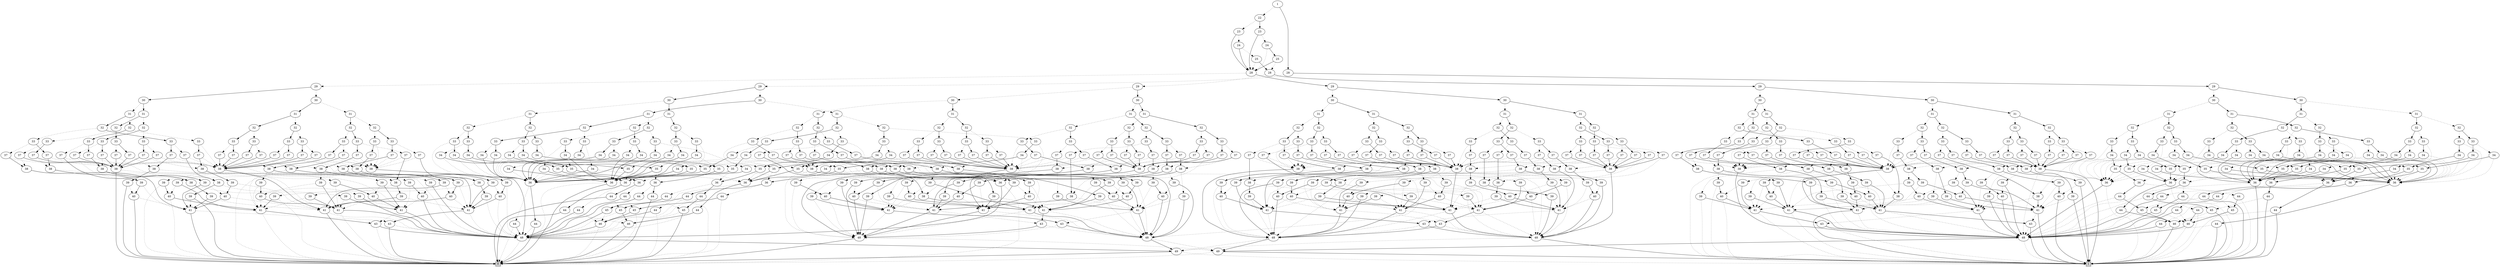 digraph G {
0 [shape=box, label="0", style=filled, shape=box, height=0.3, width=0.3];
1 [shape=box, label="1", style=filled, shape=box, height=0.3, width=0.3];
168090 [label="1"];
168090 -> 168088 [style=dotted];
168090 -> 168089 [style=filled];
168088 [label="22"];
168088 -> 168084 [style=dotted];
168088 -> 168087 [style=filled];
168084 [label="23"];
168084 -> 168083 [style=dotted];
168084 -> 168080 [style=filled];
168083 [label="24"];
168083 -> 168082 [style=dotted];
168083 -> 168080 [style=filled];
168082 [label="25"];
168082 -> 168080 [style=dotted];
168082 -> 168081 [style=filled];
168080 [label="28"];
168080 -> 167330 [style=dotted];
168080 -> 168069 [style=filled];
167330 [label="29"];
167330 -> 167292 [style=dotted];
167330 -> 167329 [style=filled];
167292 [label="30"];
167292 -> 167275 [style=dotted];
167292 -> 167291 [style=filled];
167275 [label="31"];
167275 -> 167263 [style=dotted];
167275 -> 167274 [style=filled];
167263 [label="32"];
167263 -> 167257 [style=dotted];
167263 -> 167262 [style=filled];
167257 [label="33"];
167257 -> 167254 [style=dotted];
167257 -> 167256 [style=filled];
167254 [label="38"];
167254 -> 0 [style=dotted];
167254 -> 42455 [style=filled];
42455 [label="48"];
42455 -> 0 [style=dotted];
42455 -> 101 [style=filled];
101 [label="49"];
101 -> 1 [style=dotted];
101 -> 0 [style=filled];
167256 [label="37"];
167256 -> 167254 [style=dotted];
167256 -> 167255 [style=filled];
167255 [label="38"];
167255 -> 137214 [style=dotted];
167255 -> 50428 [style=filled];
137214 [label="39"];
137214 -> 0 [style=dotted];
137214 -> 137213 [style=filled];
137213 [label="40"];
137213 -> 0 [style=dotted];
137213 -> 137212 [style=filled];
137212 [label="41"];
137212 -> 0 [style=dotted];
137212 -> 109558 [style=filled];
109558 [label="43"];
109558 -> 0 [style=dotted];
109558 -> 42455 [style=filled];
50428 [label="39"];
50428 -> 42455 [style=dotted];
50428 -> 50427 [style=filled];
50427 [label="40"];
50427 -> 42455 [style=dotted];
50427 -> 50378 [style=filled];
50378 [label="41"];
50378 -> 42455 [style=dotted];
50378 -> 43137 [style=filled];
43137 [label="43"];
43137 -> 42455 [style=dotted];
43137 -> 0 [style=filled];
167262 [label="33"];
167262 -> 167259 [style=dotted];
167262 -> 167261 [style=filled];
167259 [label="37"];
167259 -> 167254 [style=dotted];
167259 -> 167258 [style=filled];
167258 [label="38"];
167258 -> 137218 [style=dotted];
167258 -> 50454 [style=filled];
137218 [label="39"];
137218 -> 0 [style=dotted];
137218 -> 137212 [style=filled];
50454 [label="39"];
50454 -> 42455 [style=dotted];
50454 -> 50378 [style=filled];
167261 [label="37"];
167261 -> 167254 [style=dotted];
167261 -> 167260 [style=filled];
167260 [label="38"];
167260 -> 137221 [style=dotted];
167260 -> 50432 [style=filled];
137221 [label="39"];
137221 -> 137213 [style=dotted];
137221 -> 137212 [style=filled];
50432 [label="39"];
50432 -> 50427 [style=dotted];
50432 -> 50378 [style=filled];
167274 [label="32"];
167274 -> 167268 [style=dotted];
167274 -> 167273 [style=filled];
167268 [label="33"];
167268 -> 167265 [style=dotted];
167268 -> 167267 [style=filled];
167265 [label="37"];
167265 -> 167254 [style=dotted];
167265 -> 167264 [style=filled];
167264 [label="38"];
167264 -> 137212 [style=dotted];
167264 -> 50378 [style=filled];
167267 [label="37"];
167267 -> 167254 [style=dotted];
167267 -> 167266 [style=filled];
167266 [label="38"];
167266 -> 137230 [style=dotted];
167266 -> 50380 [style=filled];
137230 [label="39"];
137230 -> 137212 [style=dotted];
137230 -> 137229 [style=filled];
137229 [label="40"];
137229 -> 137212 [style=dotted];
137229 -> 137228 [style=filled];
137228 [label="41"];
137228 -> 0 [style=dotted];
137228 -> 42455 [style=filled];
50380 [label="39"];
50380 -> 50378 [style=dotted];
50380 -> 50379 [style=filled];
50379 [label="40"];
50379 -> 50378 [style=dotted];
50379 -> 45569 [style=filled];
45569 [label="41"];
45569 -> 42455 [style=dotted];
45569 -> 0 [style=filled];
167273 [label="33"];
167273 -> 167270 [style=dotted];
167273 -> 167272 [style=filled];
167270 [label="37"];
167270 -> 167254 [style=dotted];
167270 -> 167269 [style=filled];
167269 [label="38"];
167269 -> 137234 [style=dotted];
167269 -> 50406 [style=filled];
137234 [label="39"];
137234 -> 137212 [style=dotted];
137234 -> 137228 [style=filled];
50406 [label="39"];
50406 -> 50378 [style=dotted];
50406 -> 45569 [style=filled];
167272 [label="37"];
167272 -> 167254 [style=dotted];
167272 -> 167271 [style=filled];
167271 [label="38"];
167271 -> 137237 [style=dotted];
167271 -> 50384 [style=filled];
137237 [label="39"];
137237 -> 137229 [style=dotted];
137237 -> 137228 [style=filled];
50384 [label="39"];
50384 -> 50379 [style=dotted];
50384 -> 45569 [style=filled];
167291 [label="31"];
167291 -> 167283 [style=dotted];
167291 -> 167290 [style=filled];
167283 [label="32"];
167283 -> 167279 [style=dotted];
167283 -> 167282 [style=filled];
167279 [label="33"];
167279 -> 167277 [style=dotted];
167279 -> 167278 [style=filled];
167277 [label="37"];
167277 -> 167254 [style=dotted];
167277 -> 167276 [style=filled];
167276 [label="38"];
167276 -> 137228 [style=dotted];
167276 -> 45569 [style=filled];
167278 [label="37"];
167278 -> 167255 [style=dotted];
167278 -> 167276 [style=filled];
167282 [label="33"];
167282 -> 167280 [style=dotted];
167282 -> 167281 [style=filled];
167280 [label="37"];
167280 -> 167258 [style=dotted];
167280 -> 167276 [style=filled];
167281 [label="37"];
167281 -> 167260 [style=dotted];
167281 -> 167276 [style=filled];
167290 [label="32"];
167290 -> 167286 [style=dotted];
167290 -> 167289 [style=filled];
167286 [label="33"];
167286 -> 167284 [style=dotted];
167286 -> 167285 [style=filled];
167284 [label="37"];
167284 -> 167264 [style=dotted];
167284 -> 167276 [style=filled];
167285 [label="37"];
167285 -> 167266 [style=dotted];
167285 -> 167276 [style=filled];
167289 [label="33"];
167289 -> 167287 [style=dotted];
167289 -> 167288 [style=filled];
167287 [label="37"];
167287 -> 167269 [style=dotted];
167287 -> 167276 [style=filled];
167288 [label="37"];
167288 -> 167271 [style=dotted];
167288 -> 167276 [style=filled];
167329 [label="30"];
167329 -> 167313 [style=dotted];
167329 -> 167328 [style=filled];
167313 [label="31"];
167313 -> 167301 [style=dotted];
167313 -> 167312 [style=filled];
167301 [label="32"];
167301 -> 167295 [style=dotted];
167301 -> 167300 [style=filled];
167295 [label="33"];
167295 -> 167276 [style=dotted];
167295 -> 167294 [style=filled];
167294 [label="37"];
167294 -> 167276 [style=dotted];
167294 -> 167293 [style=filled];
167293 [label="38"];
167293 -> 137262 [style=dotted];
167293 -> 45571 [style=filled];
137262 [label="39"];
137262 -> 137228 [style=dotted];
137262 -> 137261 [style=filled];
137261 [label="40"];
137261 -> 137228 [style=dotted];
137261 -> 137260 [style=filled];
137260 [label="41"];
137260 -> 109558 [style=dotted];
137260 -> 42455 [style=filled];
45571 [label="39"];
45571 -> 45569 [style=dotted];
45571 -> 45570 [style=filled];
45570 [label="40"];
45570 -> 45569 [style=dotted];
45570 -> 45544 [style=filled];
45544 [label="41"];
45544 -> 43137 [style=dotted];
45544 -> 0 [style=filled];
167300 [label="33"];
167300 -> 167297 [style=dotted];
167300 -> 167299 [style=filled];
167297 [label="37"];
167297 -> 167276 [style=dotted];
167297 -> 167296 [style=filled];
167296 [label="38"];
167296 -> 137266 [style=dotted];
167296 -> 45584 [style=filled];
137266 [label="39"];
137266 -> 137228 [style=dotted];
137266 -> 137260 [style=filled];
45584 [label="39"];
45584 -> 45569 [style=dotted];
45584 -> 45544 [style=filled];
167299 [label="37"];
167299 -> 167276 [style=dotted];
167299 -> 167298 [style=filled];
167298 [label="38"];
167298 -> 137269 [style=dotted];
167298 -> 45574 [style=filled];
137269 [label="39"];
137269 -> 137261 [style=dotted];
137269 -> 137260 [style=filled];
45574 [label="39"];
45574 -> 45570 [style=dotted];
45574 -> 45544 [style=filled];
167312 [label="32"];
167312 -> 167306 [style=dotted];
167312 -> 167311 [style=filled];
167306 [label="33"];
167306 -> 167303 [style=dotted];
167306 -> 167305 [style=filled];
167303 [label="37"];
167303 -> 167276 [style=dotted];
167303 -> 167302 [style=filled];
167302 [label="38"];
167302 -> 137260 [style=dotted];
167302 -> 45544 [style=filled];
167305 [label="37"];
167305 -> 167276 [style=dotted];
167305 -> 167304 [style=filled];
167304 [label="38"];
167304 -> 137277 [style=dotted];
167304 -> 45546 [style=filled];
137277 [label="39"];
137277 -> 137260 [style=dotted];
137277 -> 137276 [style=filled];
137276 [label="40"];
137276 -> 137260 [style=dotted];
137276 -> 42455 [style=filled];
45546 [label="39"];
45546 -> 45544 [style=dotted];
45546 -> 45545 [style=filled];
45545 [label="40"];
45545 -> 45544 [style=dotted];
45545 -> 0 [style=filled];
167311 [label="33"];
167311 -> 167308 [style=dotted];
167311 -> 167310 [style=filled];
167308 [label="37"];
167308 -> 167276 [style=dotted];
167308 -> 167307 [style=filled];
167307 [label="38"];
167307 -> 137281 [style=dotted];
167307 -> 45559 [style=filled];
137281 [label="39"];
137281 -> 137260 [style=dotted];
137281 -> 42455 [style=filled];
45559 [label="39"];
45559 -> 45544 [style=dotted];
45559 -> 0 [style=filled];
167310 [label="37"];
167310 -> 167276 [style=dotted];
167310 -> 167309 [style=filled];
167309 [label="38"];
167309 -> 137284 [style=dotted];
167309 -> 45549 [style=filled];
137284 [label="39"];
137284 -> 137276 [style=dotted];
137284 -> 42455 [style=filled];
45549 [label="39"];
45549 -> 45545 [style=dotted];
45549 -> 0 [style=filled];
167328 [label="31"];
167328 -> 167320 [style=dotted];
167328 -> 167327 [style=filled];
167320 [label="32"];
167320 -> 167316 [style=dotted];
167320 -> 167319 [style=filled];
167316 [label="33"];
167316 -> 167314 [style=dotted];
167316 -> 167315 [style=filled];
167314 [label="37"];
167314 -> 167276 [style=dotted];
167314 -> 50451 [style=filled];
50451 [label="38"];
50451 -> 42455 [style=dotted];
50451 -> 0 [style=filled];
167315 [label="37"];
167315 -> 167293 [style=dotted];
167315 -> 50451 [style=filled];
167319 [label="33"];
167319 -> 167317 [style=dotted];
167319 -> 167318 [style=filled];
167317 [label="37"];
167317 -> 167296 [style=dotted];
167317 -> 50451 [style=filled];
167318 [label="37"];
167318 -> 167298 [style=dotted];
167318 -> 50451 [style=filled];
167327 [label="32"];
167327 -> 167323 [style=dotted];
167327 -> 167326 [style=filled];
167323 [label="33"];
167323 -> 167321 [style=dotted];
167323 -> 167322 [style=filled];
167321 [label="37"];
167321 -> 167302 [style=dotted];
167321 -> 50451 [style=filled];
167322 [label="37"];
167322 -> 167304 [style=dotted];
167322 -> 50451 [style=filled];
167326 [label="33"];
167326 -> 167324 [style=dotted];
167326 -> 167325 [style=filled];
167324 [label="37"];
167324 -> 167307 [style=dotted];
167324 -> 50451 [style=filled];
167325 [label="37"];
167325 -> 167309 [style=dotted];
167325 -> 50451 [style=filled];
168069 [label="29"];
168069 -> 168021 [style=dotted];
168069 -> 168068 [style=filled];
168021 [label="30"];
168021 -> 168004 [style=dotted];
168021 -> 168020 [style=filled];
168004 [label="31"];
168004 -> 167983 [style=dotted];
168004 -> 168003 [style=filled];
167983 [label="32"];
167983 -> 167973 [style=dotted];
167983 -> 167982 [style=filled];
167973 [label="33"];
167973 -> 167964 [style=dotted];
167973 -> 167972 [style=filled];
167964 [label="38"];
167964 -> 4612 [style=dotted];
167964 -> 42626 [style=filled];
4612 [label="48"];
4612 -> 101 [style=dotted];
4612 -> 1 [style=filled];
42626 [label="48"];
42626 -> 101 [style=dotted];
42626 -> 100 [style=filled];
100 [label="49"];
100 -> 0 [style=dotted];
100 -> 1 [style=filled];
167972 [label="37"];
167972 -> 167964 [style=dotted];
167972 -> 167971 [style=filled];
167971 [label="38"];
167971 -> 167967 [style=dotted];
167971 -> 167970 [style=filled];
167967 [label="39"];
167967 -> 4612 [style=dotted];
167967 -> 167966 [style=filled];
167966 [label="40"];
167966 -> 4612 [style=dotted];
167966 -> 167965 [style=filled];
167965 [label="41"];
167965 -> 4612 [style=dotted];
167965 -> 120092 [style=filled];
120092 [label="43"];
120092 -> 4612 [style=dotted];
120092 -> 42626 [style=filled];
167970 [label="39"];
167970 -> 42626 [style=dotted];
167970 -> 167969 [style=filled];
167969 [label="40"];
167969 -> 42626 [style=dotted];
167969 -> 167968 [style=filled];
167968 [label="41"];
167968 -> 42626 [style=dotted];
167968 -> 43207 [style=filled];
43207 [label="43"];
43207 -> 42626 [style=dotted];
43207 -> 4612 [style=filled];
167982 [label="33"];
167982 -> 167977 [style=dotted];
167982 -> 167981 [style=filled];
167977 [label="37"];
167977 -> 167964 [style=dotted];
167977 -> 167976 [style=filled];
167976 [label="38"];
167976 -> 167974 [style=dotted];
167976 -> 167975 [style=filled];
167974 [label="39"];
167974 -> 4612 [style=dotted];
167974 -> 167965 [style=filled];
167975 [label="39"];
167975 -> 42626 [style=dotted];
167975 -> 167968 [style=filled];
167981 [label="37"];
167981 -> 167964 [style=dotted];
167981 -> 167980 [style=filled];
167980 [label="38"];
167980 -> 167978 [style=dotted];
167980 -> 167979 [style=filled];
167978 [label="39"];
167978 -> 167966 [style=dotted];
167978 -> 167965 [style=filled];
167979 [label="39"];
167979 -> 167969 [style=dotted];
167979 -> 167968 [style=filled];
168003 [label="32"];
168003 -> 167993 [style=dotted];
168003 -> 168002 [style=filled];
167993 [label="33"];
167993 -> 167985 [style=dotted];
167993 -> 167992 [style=filled];
167985 [label="37"];
167985 -> 167964 [style=dotted];
167985 -> 167984 [style=filled];
167984 [label="38"];
167984 -> 167965 [style=dotted];
167984 -> 167968 [style=filled];
167992 [label="37"];
167992 -> 167964 [style=dotted];
167992 -> 167991 [style=filled];
167991 [label="38"];
167991 -> 167988 [style=dotted];
167991 -> 167990 [style=filled];
167988 [label="39"];
167988 -> 167965 [style=dotted];
167988 -> 167987 [style=filled];
167987 [label="40"];
167987 -> 167965 [style=dotted];
167987 -> 167986 [style=filled];
167986 [label="41"];
167986 -> 4612 [style=dotted];
167986 -> 42626 [style=filled];
167990 [label="39"];
167990 -> 167968 [style=dotted];
167990 -> 167989 [style=filled];
167989 [label="40"];
167989 -> 167968 [style=dotted];
167989 -> 55156 [style=filled];
55156 [label="41"];
55156 -> 42626 [style=dotted];
55156 -> 4612 [style=filled];
168002 [label="33"];
168002 -> 167997 [style=dotted];
168002 -> 168001 [style=filled];
167997 [label="37"];
167997 -> 167964 [style=dotted];
167997 -> 167996 [style=filled];
167996 [label="38"];
167996 -> 167994 [style=dotted];
167996 -> 167995 [style=filled];
167994 [label="39"];
167994 -> 167965 [style=dotted];
167994 -> 167986 [style=filled];
167995 [label="39"];
167995 -> 167968 [style=dotted];
167995 -> 55156 [style=filled];
168001 [label="37"];
168001 -> 167964 [style=dotted];
168001 -> 168000 [style=filled];
168000 [label="38"];
168000 -> 167998 [style=dotted];
168000 -> 167999 [style=filled];
167998 [label="39"];
167998 -> 167987 [style=dotted];
167998 -> 167986 [style=filled];
167999 [label="39"];
167999 -> 167989 [style=dotted];
167999 -> 55156 [style=filled];
168020 [label="31"];
168020 -> 168012 [style=dotted];
168020 -> 168019 [style=filled];
168012 [label="32"];
168012 -> 168008 [style=dotted];
168012 -> 168011 [style=filled];
168008 [label="33"];
168008 -> 168006 [style=dotted];
168008 -> 168007 [style=filled];
168006 [label="37"];
168006 -> 167964 [style=dotted];
168006 -> 168005 [style=filled];
168005 [label="38"];
168005 -> 167986 [style=dotted];
168005 -> 55156 [style=filled];
168007 [label="37"];
168007 -> 167971 [style=dotted];
168007 -> 168005 [style=filled];
168011 [label="33"];
168011 -> 168009 [style=dotted];
168011 -> 168010 [style=filled];
168009 [label="37"];
168009 -> 167976 [style=dotted];
168009 -> 168005 [style=filled];
168010 [label="37"];
168010 -> 167980 [style=dotted];
168010 -> 168005 [style=filled];
168019 [label="32"];
168019 -> 168015 [style=dotted];
168019 -> 168018 [style=filled];
168015 [label="33"];
168015 -> 168013 [style=dotted];
168015 -> 168014 [style=filled];
168013 [label="37"];
168013 -> 167984 [style=dotted];
168013 -> 168005 [style=filled];
168014 [label="37"];
168014 -> 167991 [style=dotted];
168014 -> 168005 [style=filled];
168018 [label="33"];
168018 -> 168016 [style=dotted];
168018 -> 168017 [style=filled];
168016 [label="37"];
168016 -> 167996 [style=dotted];
168016 -> 168005 [style=filled];
168017 [label="37"];
168017 -> 168000 [style=dotted];
168017 -> 168005 [style=filled];
168068 [label="30"];
168068 -> 168051 [style=dotted];
168068 -> 168067 [style=filled];
168051 [label="31"];
168051 -> 168035 [style=dotted];
168051 -> 168050 [style=filled];
168035 [label="32"];
168035 -> 168027 [style=dotted];
168035 -> 168034 [style=filled];
168027 [label="33"];
168027 -> 168005 [style=dotted];
168027 -> 168026 [style=filled];
168026 [label="37"];
168026 -> 168005 [style=dotted];
168026 -> 168025 [style=filled];
168025 [label="38"];
168025 -> 168024 [style=dotted];
168025 -> 55158 [style=filled];
168024 [label="39"];
168024 -> 167986 [style=dotted];
168024 -> 168023 [style=filled];
168023 [label="40"];
168023 -> 167986 [style=dotted];
168023 -> 168022 [style=filled];
168022 [label="41"];
168022 -> 120092 [style=dotted];
168022 -> 42626 [style=filled];
55158 [label="39"];
55158 -> 55156 [style=dotted];
55158 -> 55157 [style=filled];
55157 [label="40"];
55157 -> 55156 [style=dotted];
55157 -> 46202 [style=filled];
46202 [label="41"];
46202 -> 43207 [style=dotted];
46202 -> 4612 [style=filled];
168034 [label="33"];
168034 -> 168030 [style=dotted];
168034 -> 168033 [style=filled];
168030 [label="37"];
168030 -> 168005 [style=dotted];
168030 -> 168029 [style=filled];
168029 [label="38"];
168029 -> 168028 [style=dotted];
168029 -> 55174 [style=filled];
168028 [label="39"];
168028 -> 167986 [style=dotted];
168028 -> 168022 [style=filled];
55174 [label="39"];
55174 -> 55156 [style=dotted];
55174 -> 46202 [style=filled];
168033 [label="37"];
168033 -> 168005 [style=dotted];
168033 -> 168032 [style=filled];
168032 [label="38"];
168032 -> 168031 [style=dotted];
168032 -> 55162 [style=filled];
168031 [label="39"];
168031 -> 168023 [style=dotted];
168031 -> 168022 [style=filled];
55162 [label="39"];
55162 -> 55157 [style=dotted];
55162 -> 46202 [style=filled];
168050 [label="32"];
168050 -> 168042 [style=dotted];
168050 -> 168049 [style=filled];
168042 [label="33"];
168042 -> 168037 [style=dotted];
168042 -> 168041 [style=filled];
168037 [label="37"];
168037 -> 168005 [style=dotted];
168037 -> 168036 [style=filled];
168036 [label="38"];
168036 -> 168022 [style=dotted];
168036 -> 46202 [style=filled];
168041 [label="37"];
168041 -> 168005 [style=dotted];
168041 -> 168040 [style=filled];
168040 [label="38"];
168040 -> 168039 [style=dotted];
168040 -> 46204 [style=filled];
168039 [label="39"];
168039 -> 168022 [style=dotted];
168039 -> 168038 [style=filled];
168038 [label="40"];
168038 -> 168022 [style=dotted];
168038 -> 42626 [style=filled];
46204 [label="39"];
46204 -> 46202 [style=dotted];
46204 -> 46203 [style=filled];
46203 [label="40"];
46203 -> 46202 [style=dotted];
46203 -> 4612 [style=filled];
168049 [label="33"];
168049 -> 168045 [style=dotted];
168049 -> 168048 [style=filled];
168045 [label="37"];
168045 -> 168005 [style=dotted];
168045 -> 168044 [style=filled];
168044 [label="38"];
168044 -> 168043 [style=dotted];
168044 -> 46223 [style=filled];
168043 [label="39"];
168043 -> 168022 [style=dotted];
168043 -> 42626 [style=filled];
46223 [label="39"];
46223 -> 46202 [style=dotted];
46223 -> 4612 [style=filled];
168048 [label="37"];
168048 -> 168005 [style=dotted];
168048 -> 168047 [style=filled];
168047 [label="38"];
168047 -> 168046 [style=dotted];
168047 -> 46207 [style=filled];
168046 [label="39"];
168046 -> 168038 [style=dotted];
168046 -> 42626 [style=filled];
46207 [label="39"];
46207 -> 46203 [style=dotted];
46207 -> 4612 [style=filled];
168067 [label="31"];
168067 -> 168059 [style=dotted];
168067 -> 168066 [style=filled];
168059 [label="32"];
168059 -> 168055 [style=dotted];
168059 -> 168058 [style=filled];
168055 [label="33"];
168055 -> 168053 [style=dotted];
168055 -> 168054 [style=filled];
168053 [label="37"];
168053 -> 168005 [style=dotted];
168053 -> 168052 [style=filled];
168052 [label="38"];
168052 -> 42626 [style=dotted];
168052 -> 4612 [style=filled];
168054 [label="37"];
168054 -> 168025 [style=dotted];
168054 -> 168052 [style=filled];
168058 [label="33"];
168058 -> 168056 [style=dotted];
168058 -> 168057 [style=filled];
168056 [label="37"];
168056 -> 168029 [style=dotted];
168056 -> 168052 [style=filled];
168057 [label="37"];
168057 -> 168032 [style=dotted];
168057 -> 168052 [style=filled];
168066 [label="32"];
168066 -> 168062 [style=dotted];
168066 -> 168065 [style=filled];
168062 [label="33"];
168062 -> 168060 [style=dotted];
168062 -> 168061 [style=filled];
168060 [label="37"];
168060 -> 168036 [style=dotted];
168060 -> 168052 [style=filled];
168061 [label="37"];
168061 -> 168040 [style=dotted];
168061 -> 168052 [style=filled];
168065 [label="33"];
168065 -> 168063 [style=dotted];
168065 -> 168064 [style=filled];
168063 [label="37"];
168063 -> 168044 [style=dotted];
168063 -> 168052 [style=filled];
168064 [label="37"];
168064 -> 168047 [style=dotted];
168064 -> 168052 [style=filled];
168081 [label="28"];
168081 -> 167962 [style=dotted];
168081 -> 167608 [style=filled];
167962 [label="29"];
167962 -> 167914 [style=dotted];
167962 -> 167961 [style=filled];
167914 [label="30"];
167914 -> 167897 [style=dotted];
167914 -> 167913 [style=filled];
167897 [label="31"];
167897 -> 167876 [style=dotted];
167897 -> 167896 [style=filled];
167876 [label="32"];
167876 -> 167866 [style=dotted];
167876 -> 167875 [style=filled];
167866 [label="33"];
167866 -> 167857 [style=dotted];
167866 -> 167865 [style=filled];
167857 [label="38"];
167857 -> 4606 [style=dotted];
167857 -> 42616 [style=filled];
4606 [label="48"];
4606 -> 100 [style=dotted];
4606 -> 0 [style=filled];
42616 [label="48"];
42616 -> 100 [style=dotted];
42616 -> 101 [style=filled];
167865 [label="37"];
167865 -> 167857 [style=dotted];
167865 -> 167864 [style=filled];
167864 [label="38"];
167864 -> 167860 [style=dotted];
167864 -> 167863 [style=filled];
167860 [label="39"];
167860 -> 4606 [style=dotted];
167860 -> 167859 [style=filled];
167859 [label="40"];
167859 -> 4606 [style=dotted];
167859 -> 167858 [style=filled];
167858 [label="41"];
167858 -> 4606 [style=dotted];
167858 -> 153772 [style=filled];
153772 [label="43"];
153772 -> 4606 [style=dotted];
153772 -> 42616 [style=filled];
167863 [label="39"];
167863 -> 42616 [style=dotted];
167863 -> 167862 [style=filled];
167862 [label="40"];
167862 -> 42616 [style=dotted];
167862 -> 167861 [style=filled];
167861 [label="41"];
167861 -> 42616 [style=dotted];
167861 -> 43133 [style=filled];
43133 [label="43"];
43133 -> 42616 [style=dotted];
43133 -> 4606 [style=filled];
167875 [label="33"];
167875 -> 167870 [style=dotted];
167875 -> 167874 [style=filled];
167870 [label="37"];
167870 -> 167857 [style=dotted];
167870 -> 167869 [style=filled];
167869 [label="38"];
167869 -> 167867 [style=dotted];
167869 -> 167868 [style=filled];
167867 [label="39"];
167867 -> 4606 [style=dotted];
167867 -> 167858 [style=filled];
167868 [label="39"];
167868 -> 42616 [style=dotted];
167868 -> 167861 [style=filled];
167874 [label="37"];
167874 -> 167857 [style=dotted];
167874 -> 167873 [style=filled];
167873 [label="38"];
167873 -> 167871 [style=dotted];
167873 -> 167872 [style=filled];
167871 [label="39"];
167871 -> 167859 [style=dotted];
167871 -> 167858 [style=filled];
167872 [label="39"];
167872 -> 167862 [style=dotted];
167872 -> 167861 [style=filled];
167896 [label="32"];
167896 -> 167886 [style=dotted];
167896 -> 167895 [style=filled];
167886 [label="33"];
167886 -> 167878 [style=dotted];
167886 -> 167885 [style=filled];
167878 [label="37"];
167878 -> 167857 [style=dotted];
167878 -> 167877 [style=filled];
167877 [label="38"];
167877 -> 167858 [style=dotted];
167877 -> 167861 [style=filled];
167885 [label="37"];
167885 -> 167857 [style=dotted];
167885 -> 167884 [style=filled];
167884 [label="38"];
167884 -> 167881 [style=dotted];
167884 -> 167883 [style=filled];
167881 [label="39"];
167881 -> 167858 [style=dotted];
167881 -> 167880 [style=filled];
167880 [label="40"];
167880 -> 167858 [style=dotted];
167880 -> 167879 [style=filled];
167879 [label="41"];
167879 -> 4606 [style=dotted];
167879 -> 42616 [style=filled];
167883 [label="39"];
167883 -> 167861 [style=dotted];
167883 -> 167882 [style=filled];
167882 [label="40"];
167882 -> 167861 [style=dotted];
167882 -> 54123 [style=filled];
54123 [label="41"];
54123 -> 42616 [style=dotted];
54123 -> 4606 [style=filled];
167895 [label="33"];
167895 -> 167890 [style=dotted];
167895 -> 167894 [style=filled];
167890 [label="37"];
167890 -> 167857 [style=dotted];
167890 -> 167889 [style=filled];
167889 [label="38"];
167889 -> 167887 [style=dotted];
167889 -> 167888 [style=filled];
167887 [label="39"];
167887 -> 167858 [style=dotted];
167887 -> 167879 [style=filled];
167888 [label="39"];
167888 -> 167861 [style=dotted];
167888 -> 54123 [style=filled];
167894 [label="37"];
167894 -> 167857 [style=dotted];
167894 -> 167893 [style=filled];
167893 [label="38"];
167893 -> 167891 [style=dotted];
167893 -> 167892 [style=filled];
167891 [label="39"];
167891 -> 167880 [style=dotted];
167891 -> 167879 [style=filled];
167892 [label="39"];
167892 -> 167882 [style=dotted];
167892 -> 54123 [style=filled];
167913 [label="31"];
167913 -> 167905 [style=dotted];
167913 -> 167912 [style=filled];
167905 [label="32"];
167905 -> 167901 [style=dotted];
167905 -> 167904 [style=filled];
167901 [label="33"];
167901 -> 167899 [style=dotted];
167901 -> 167900 [style=filled];
167899 [label="37"];
167899 -> 167857 [style=dotted];
167899 -> 167898 [style=filled];
167898 [label="38"];
167898 -> 167879 [style=dotted];
167898 -> 54123 [style=filled];
167900 [label="37"];
167900 -> 167864 [style=dotted];
167900 -> 167898 [style=filled];
167904 [label="33"];
167904 -> 167902 [style=dotted];
167904 -> 167903 [style=filled];
167902 [label="37"];
167902 -> 167869 [style=dotted];
167902 -> 167898 [style=filled];
167903 [label="37"];
167903 -> 167873 [style=dotted];
167903 -> 167898 [style=filled];
167912 [label="32"];
167912 -> 167908 [style=dotted];
167912 -> 167911 [style=filled];
167908 [label="33"];
167908 -> 167906 [style=dotted];
167908 -> 167907 [style=filled];
167906 [label="37"];
167906 -> 167877 [style=dotted];
167906 -> 167898 [style=filled];
167907 [label="37"];
167907 -> 167884 [style=dotted];
167907 -> 167898 [style=filled];
167911 [label="33"];
167911 -> 167909 [style=dotted];
167911 -> 167910 [style=filled];
167909 [label="37"];
167909 -> 167889 [style=dotted];
167909 -> 167898 [style=filled];
167910 [label="37"];
167910 -> 167893 [style=dotted];
167910 -> 167898 [style=filled];
167961 [label="30"];
167961 -> 167944 [style=dotted];
167961 -> 167960 [style=filled];
167944 [label="31"];
167944 -> 167928 [style=dotted];
167944 -> 167943 [style=filled];
167928 [label="32"];
167928 -> 167920 [style=dotted];
167928 -> 167927 [style=filled];
167920 [label="33"];
167920 -> 167898 [style=dotted];
167920 -> 167919 [style=filled];
167919 [label="37"];
167919 -> 167898 [style=dotted];
167919 -> 167918 [style=filled];
167918 [label="38"];
167918 -> 167917 [style=dotted];
167918 -> 54125 [style=filled];
167917 [label="39"];
167917 -> 167879 [style=dotted];
167917 -> 167916 [style=filled];
167916 [label="40"];
167916 -> 167879 [style=dotted];
167916 -> 167915 [style=filled];
167915 [label="41"];
167915 -> 153772 [style=dotted];
167915 -> 42616 [style=filled];
54125 [label="39"];
54125 -> 54123 [style=dotted];
54125 -> 54124 [style=filled];
54124 [label="40"];
54124 -> 54123 [style=dotted];
54124 -> 45596 [style=filled];
45596 [label="41"];
45596 -> 43133 [style=dotted];
45596 -> 4606 [style=filled];
167927 [label="33"];
167927 -> 167923 [style=dotted];
167927 -> 167926 [style=filled];
167923 [label="37"];
167923 -> 167898 [style=dotted];
167923 -> 167922 [style=filled];
167922 [label="38"];
167922 -> 167921 [style=dotted];
167922 -> 54141 [style=filled];
167921 [label="39"];
167921 -> 167879 [style=dotted];
167921 -> 167915 [style=filled];
54141 [label="39"];
54141 -> 54123 [style=dotted];
54141 -> 45596 [style=filled];
167926 [label="37"];
167926 -> 167898 [style=dotted];
167926 -> 167925 [style=filled];
167925 [label="38"];
167925 -> 167924 [style=dotted];
167925 -> 54129 [style=filled];
167924 [label="39"];
167924 -> 167916 [style=dotted];
167924 -> 167915 [style=filled];
54129 [label="39"];
54129 -> 54124 [style=dotted];
54129 -> 45596 [style=filled];
167943 [label="32"];
167943 -> 167935 [style=dotted];
167943 -> 167942 [style=filled];
167935 [label="33"];
167935 -> 167930 [style=dotted];
167935 -> 167934 [style=filled];
167930 [label="37"];
167930 -> 167898 [style=dotted];
167930 -> 167929 [style=filled];
167929 [label="38"];
167929 -> 167915 [style=dotted];
167929 -> 45596 [style=filled];
167934 [label="37"];
167934 -> 167898 [style=dotted];
167934 -> 167933 [style=filled];
167933 [label="38"];
167933 -> 167932 [style=dotted];
167933 -> 45598 [style=filled];
167932 [label="39"];
167932 -> 167915 [style=dotted];
167932 -> 167931 [style=filled];
167931 [label="40"];
167931 -> 167915 [style=dotted];
167931 -> 42616 [style=filled];
45598 [label="39"];
45598 -> 45596 [style=dotted];
45598 -> 45597 [style=filled];
45597 [label="40"];
45597 -> 45596 [style=dotted];
45597 -> 4606 [style=filled];
167942 [label="33"];
167942 -> 167938 [style=dotted];
167942 -> 167941 [style=filled];
167938 [label="37"];
167938 -> 167898 [style=dotted];
167938 -> 167937 [style=filled];
167937 [label="38"];
167937 -> 167936 [style=dotted];
167937 -> 45617 [style=filled];
167936 [label="39"];
167936 -> 167915 [style=dotted];
167936 -> 42616 [style=filled];
45617 [label="39"];
45617 -> 45596 [style=dotted];
45617 -> 4606 [style=filled];
167941 [label="37"];
167941 -> 167898 [style=dotted];
167941 -> 167940 [style=filled];
167940 [label="38"];
167940 -> 167939 [style=dotted];
167940 -> 45601 [style=filled];
167939 [label="39"];
167939 -> 167931 [style=dotted];
167939 -> 42616 [style=filled];
45601 [label="39"];
45601 -> 45597 [style=dotted];
45601 -> 4606 [style=filled];
167960 [label="31"];
167960 -> 167952 [style=dotted];
167960 -> 167959 [style=filled];
167952 [label="32"];
167952 -> 167948 [style=dotted];
167952 -> 167951 [style=filled];
167948 [label="33"];
167948 -> 167946 [style=dotted];
167948 -> 167947 [style=filled];
167946 [label="37"];
167946 -> 167898 [style=dotted];
167946 -> 167945 [style=filled];
167945 [label="38"];
167945 -> 42616 [style=dotted];
167945 -> 4606 [style=filled];
167947 [label="37"];
167947 -> 167918 [style=dotted];
167947 -> 167945 [style=filled];
167951 [label="33"];
167951 -> 167949 [style=dotted];
167951 -> 167950 [style=filled];
167949 [label="37"];
167949 -> 167922 [style=dotted];
167949 -> 167945 [style=filled];
167950 [label="37"];
167950 -> 167925 [style=dotted];
167950 -> 167945 [style=filled];
167959 [label="32"];
167959 -> 167955 [style=dotted];
167959 -> 167958 [style=filled];
167955 [label="33"];
167955 -> 167953 [style=dotted];
167955 -> 167954 [style=filled];
167953 [label="37"];
167953 -> 167929 [style=dotted];
167953 -> 167945 [style=filled];
167954 [label="37"];
167954 -> 167933 [style=dotted];
167954 -> 167945 [style=filled];
167958 [label="33"];
167958 -> 167956 [style=dotted];
167958 -> 167957 [style=filled];
167956 [label="37"];
167956 -> 167937 [style=dotted];
167956 -> 167945 [style=filled];
167957 [label="37"];
167957 -> 167940 [style=dotted];
167957 -> 167945 [style=filled];
167608 [label="29"];
167608 -> 167607 [style=dotted];
167608 -> 141087 [style=filled];
167607 [label="30"];
167607 -> 167591 [style=dotted];
167607 -> 167606 [style=filled];
167591 [label="31"];
167591 -> 167579 [style=dotted];
167591 -> 167590 [style=filled];
167579 [label="32"];
167579 -> 167573 [style=dotted];
167579 -> 167578 [style=filled];
167573 [label="33"];
167573 -> 167570 [style=dotted];
167573 -> 167572 [style=filled];
167570 [label="38"];
167570 -> 1 [style=dotted];
167570 -> 42458 [style=filled];
42458 [label="48"];
42458 -> 1 [style=dotted];
42458 -> 100 [style=filled];
167572 [label="37"];
167572 -> 167570 [style=dotted];
167572 -> 167571 [style=filled];
167571 [label="38"];
167571 -> 139056 [style=dotted];
167571 -> 52064 [style=filled];
139056 [label="39"];
139056 -> 1 [style=dotted];
139056 -> 139055 [style=filled];
139055 [label="40"];
139055 -> 1 [style=dotted];
139055 -> 139054 [style=filled];
139054 [label="41"];
139054 -> 1 [style=dotted];
139054 -> 114624 [style=filled];
114624 [label="43"];
114624 -> 1 [style=dotted];
114624 -> 42458 [style=filled];
52064 [label="39"];
52064 -> 42458 [style=dotted];
52064 -> 52063 [style=filled];
52063 [label="40"];
52063 -> 42458 [style=dotted];
52063 -> 52014 [style=filled];
52014 [label="41"];
52014 -> 42458 [style=dotted];
52014 -> 43211 [style=filled];
43211 [label="43"];
43211 -> 42458 [style=dotted];
43211 -> 1 [style=filled];
167578 [label="33"];
167578 -> 167575 [style=dotted];
167578 -> 167577 [style=filled];
167575 [label="37"];
167575 -> 167570 [style=dotted];
167575 -> 167574 [style=filled];
167574 [label="38"];
167574 -> 139060 [style=dotted];
167574 -> 52090 [style=filled];
139060 [label="39"];
139060 -> 1 [style=dotted];
139060 -> 139054 [style=filled];
52090 [label="39"];
52090 -> 42458 [style=dotted];
52090 -> 52014 [style=filled];
167577 [label="37"];
167577 -> 167570 [style=dotted];
167577 -> 167576 [style=filled];
167576 [label="38"];
167576 -> 139063 [style=dotted];
167576 -> 52068 [style=filled];
139063 [label="39"];
139063 -> 139055 [style=dotted];
139063 -> 139054 [style=filled];
52068 [label="39"];
52068 -> 52063 [style=dotted];
52068 -> 52014 [style=filled];
167590 [label="32"];
167590 -> 167584 [style=dotted];
167590 -> 167589 [style=filled];
167584 [label="33"];
167584 -> 167581 [style=dotted];
167584 -> 167583 [style=filled];
167581 [label="37"];
167581 -> 167570 [style=dotted];
167581 -> 167580 [style=filled];
167580 [label="38"];
167580 -> 139054 [style=dotted];
167580 -> 52014 [style=filled];
167583 [label="37"];
167583 -> 167570 [style=dotted];
167583 -> 167582 [style=filled];
167582 [label="38"];
167582 -> 139072 [style=dotted];
167582 -> 52016 [style=filled];
139072 [label="39"];
139072 -> 139054 [style=dotted];
139072 -> 139071 [style=filled];
139071 [label="40"];
139071 -> 139054 [style=dotted];
139071 -> 139070 [style=filled];
139070 [label="41"];
139070 -> 1 [style=dotted];
139070 -> 42458 [style=filled];
52016 [label="39"];
52016 -> 52014 [style=dotted];
52016 -> 52015 [style=filled];
52015 [label="40"];
52015 -> 52014 [style=dotted];
52015 -> 46175 [style=filled];
46175 [label="41"];
46175 -> 42458 [style=dotted];
46175 -> 1 [style=filled];
167589 [label="33"];
167589 -> 167586 [style=dotted];
167589 -> 167588 [style=filled];
167586 [label="37"];
167586 -> 167570 [style=dotted];
167586 -> 167585 [style=filled];
167585 [label="38"];
167585 -> 139076 [style=dotted];
167585 -> 52042 [style=filled];
139076 [label="39"];
139076 -> 139054 [style=dotted];
139076 -> 139070 [style=filled];
52042 [label="39"];
52042 -> 52014 [style=dotted];
52042 -> 46175 [style=filled];
167588 [label="37"];
167588 -> 167570 [style=dotted];
167588 -> 167587 [style=filled];
167587 [label="38"];
167587 -> 139079 [style=dotted];
167587 -> 52020 [style=filled];
139079 [label="39"];
139079 -> 139071 [style=dotted];
139079 -> 139070 [style=filled];
52020 [label="39"];
52020 -> 52015 [style=dotted];
52020 -> 46175 [style=filled];
167606 [label="31"];
167606 -> 167598 [style=dotted];
167606 -> 167605 [style=filled];
167598 [label="32"];
167598 -> 167594 [style=dotted];
167598 -> 167597 [style=filled];
167594 [label="33"];
167594 -> 167592 [style=dotted];
167594 -> 167593 [style=filled];
167592 [label="37"];
167592 -> 167570 [style=dotted];
167592 -> 141050 [style=filled];
141050 [label="38"];
141050 -> 139070 [style=dotted];
141050 -> 46175 [style=filled];
167593 [label="37"];
167593 -> 167571 [style=dotted];
167593 -> 141050 [style=filled];
167597 [label="33"];
167597 -> 167595 [style=dotted];
167597 -> 167596 [style=filled];
167595 [label="37"];
167595 -> 167574 [style=dotted];
167595 -> 141050 [style=filled];
167596 [label="37"];
167596 -> 167576 [style=dotted];
167596 -> 141050 [style=filled];
167605 [label="32"];
167605 -> 167601 [style=dotted];
167605 -> 167604 [style=filled];
167601 [label="33"];
167601 -> 167599 [style=dotted];
167601 -> 167600 [style=filled];
167599 [label="37"];
167599 -> 167580 [style=dotted];
167599 -> 141050 [style=filled];
167600 [label="37"];
167600 -> 167582 [style=dotted];
167600 -> 141050 [style=filled];
167604 [label="33"];
167604 -> 167602 [style=dotted];
167604 -> 167603 [style=filled];
167602 [label="37"];
167602 -> 167585 [style=dotted];
167602 -> 141050 [style=filled];
167603 [label="37"];
167603 -> 167587 [style=dotted];
167603 -> 141050 [style=filled];
141087 [label="30"];
141087 -> 141071 [style=dotted];
141087 -> 141086 [style=filled];
141071 [label="31"];
141071 -> 141059 [style=dotted];
141071 -> 141070 [style=filled];
141059 [label="32"];
141059 -> 141053 [style=dotted];
141059 -> 141058 [style=filled];
141053 [label="33"];
141053 -> 141050 [style=dotted];
141053 -> 141052 [style=filled];
141052 [label="37"];
141052 -> 141050 [style=dotted];
141052 -> 141051 [style=filled];
141051 [label="38"];
141051 -> 139104 [style=dotted];
141051 -> 46177 [style=filled];
139104 [label="39"];
139104 -> 139070 [style=dotted];
139104 -> 139103 [style=filled];
139103 [label="40"];
139103 -> 139070 [style=dotted];
139103 -> 139102 [style=filled];
139102 [label="41"];
139102 -> 114624 [style=dotted];
139102 -> 42458 [style=filled];
46177 [label="39"];
46177 -> 46175 [style=dotted];
46177 -> 46176 [style=filled];
46176 [label="40"];
46176 -> 46175 [style=dotted];
46176 -> 46150 [style=filled];
46150 [label="41"];
46150 -> 43211 [style=dotted];
46150 -> 1 [style=filled];
141058 [label="33"];
141058 -> 141055 [style=dotted];
141058 -> 141057 [style=filled];
141055 [label="37"];
141055 -> 141050 [style=dotted];
141055 -> 141054 [style=filled];
141054 [label="38"];
141054 -> 139108 [style=dotted];
141054 -> 46190 [style=filled];
139108 [label="39"];
139108 -> 139070 [style=dotted];
139108 -> 139102 [style=filled];
46190 [label="39"];
46190 -> 46175 [style=dotted];
46190 -> 46150 [style=filled];
141057 [label="37"];
141057 -> 141050 [style=dotted];
141057 -> 141056 [style=filled];
141056 [label="38"];
141056 -> 139111 [style=dotted];
141056 -> 46180 [style=filled];
139111 [label="39"];
139111 -> 139103 [style=dotted];
139111 -> 139102 [style=filled];
46180 [label="39"];
46180 -> 46176 [style=dotted];
46180 -> 46150 [style=filled];
141070 [label="32"];
141070 -> 141064 [style=dotted];
141070 -> 141069 [style=filled];
141064 [label="33"];
141064 -> 141061 [style=dotted];
141064 -> 141063 [style=filled];
141061 [label="37"];
141061 -> 141050 [style=dotted];
141061 -> 141060 [style=filled];
141060 [label="38"];
141060 -> 139102 [style=dotted];
141060 -> 46150 [style=filled];
141063 [label="37"];
141063 -> 141050 [style=dotted];
141063 -> 141062 [style=filled];
141062 [label="38"];
141062 -> 139119 [style=dotted];
141062 -> 46152 [style=filled];
139119 [label="39"];
139119 -> 139102 [style=dotted];
139119 -> 139118 [style=filled];
139118 [label="40"];
139118 -> 139102 [style=dotted];
139118 -> 42458 [style=filled];
46152 [label="39"];
46152 -> 46150 [style=dotted];
46152 -> 46151 [style=filled];
46151 [label="40"];
46151 -> 46150 [style=dotted];
46151 -> 1 [style=filled];
141069 [label="33"];
141069 -> 141066 [style=dotted];
141069 -> 141068 [style=filled];
141066 [label="37"];
141066 -> 141050 [style=dotted];
141066 -> 141065 [style=filled];
141065 [label="38"];
141065 -> 139123 [style=dotted];
141065 -> 46165 [style=filled];
139123 [label="39"];
139123 -> 139102 [style=dotted];
139123 -> 42458 [style=filled];
46165 [label="39"];
46165 -> 46150 [style=dotted];
46165 -> 1 [style=filled];
141068 [label="37"];
141068 -> 141050 [style=dotted];
141068 -> 141067 [style=filled];
141067 [label="38"];
141067 -> 139126 [style=dotted];
141067 -> 46155 [style=filled];
139126 [label="39"];
139126 -> 139118 [style=dotted];
139126 -> 42458 [style=filled];
46155 [label="39"];
46155 -> 46151 [style=dotted];
46155 -> 1 [style=filled];
141086 [label="31"];
141086 -> 141078 [style=dotted];
141086 -> 141085 [style=filled];
141078 [label="32"];
141078 -> 141074 [style=dotted];
141078 -> 141077 [style=filled];
141074 [label="33"];
141074 -> 141072 [style=dotted];
141074 -> 141073 [style=filled];
141072 [label="37"];
141072 -> 141050 [style=dotted];
141072 -> 52087 [style=filled];
52087 [label="38"];
52087 -> 42458 [style=dotted];
52087 -> 1 [style=filled];
141073 [label="37"];
141073 -> 141051 [style=dotted];
141073 -> 52087 [style=filled];
141077 [label="33"];
141077 -> 141075 [style=dotted];
141077 -> 141076 [style=filled];
141075 [label="37"];
141075 -> 141054 [style=dotted];
141075 -> 52087 [style=filled];
141076 [label="37"];
141076 -> 141056 [style=dotted];
141076 -> 52087 [style=filled];
141085 [label="32"];
141085 -> 141081 [style=dotted];
141085 -> 141084 [style=filled];
141081 [label="33"];
141081 -> 141079 [style=dotted];
141081 -> 141080 [style=filled];
141079 [label="37"];
141079 -> 141060 [style=dotted];
141079 -> 52087 [style=filled];
141080 [label="37"];
141080 -> 141062 [style=dotted];
141080 -> 52087 [style=filled];
141084 [label="33"];
141084 -> 141082 [style=dotted];
141084 -> 141083 [style=filled];
141082 [label="37"];
141082 -> 141065 [style=dotted];
141082 -> 52087 [style=filled];
141083 [label="37"];
141083 -> 141067 [style=dotted];
141083 -> 52087 [style=filled];
168087 [label="23"];
168087 -> 168086 [style=dotted];
168087 -> 168080 [style=filled];
168086 [label="24"];
168086 -> 168080 [style=dotted];
168086 -> 168085 [style=filled];
168085 [label="25"];
168085 -> 168081 [style=dotted];
168085 -> 168080 [style=filled];
168089 [label="28"];
168089 -> 167487 [style=dotted];
168089 -> 167765 [style=filled];
167487 [label="29"];
167487 -> 167447 [style=dotted];
167487 -> 167486 [style=filled];
167447 [label="30"];
167447 -> 167431 [style=dotted];
167447 -> 167446 [style=filled];
167431 [label="31"];
167431 -> 167418 [style=dotted];
167431 -> 167430 [style=filled];
167418 [label="32"];
167418 -> 167411 [style=dotted];
167418 -> 167417 [style=filled];
167411 [label="33"];
167411 -> 134040 [style=dotted];
167411 -> 167410 [style=filled];
134040 [label="36"];
134040 -> 0 [style=dotted];
134040 -> 42455 [style=filled];
167410 [label="34"];
167410 -> 134040 [style=dotted];
167410 -> 167409 [style=filled];
167409 [label="35"];
167409 -> 134040 [style=dotted];
167409 -> 167408 [style=filled];
167408 [label="36"];
167408 -> 138307 [style=dotted];
167408 -> 51512 [style=filled];
138307 [label="44"];
138307 -> 0 [style=dotted];
138307 -> 138306 [style=filled];
138306 [label="45"];
138306 -> 0 [style=dotted];
138306 -> 138305 [style=filled];
138305 [label="46"];
138305 -> 0 [style=dotted];
138305 -> 42455 [style=filled];
51512 [label="44"];
51512 -> 42455 [style=dotted];
51512 -> 43888 [style=filled];
43888 [label="45"];
43888 -> 42455 [style=dotted];
43888 -> 43160 [style=filled];
43160 [label="46"];
43160 -> 42455 [style=dotted];
43160 -> 0 [style=filled];
167417 [label="33"];
167417 -> 167414 [style=dotted];
167417 -> 167416 [style=filled];
167414 [label="34"];
167414 -> 134040 [style=dotted];
167414 -> 167413 [style=filled];
167413 [label="35"];
167413 -> 134040 [style=dotted];
167413 -> 167412 [style=filled];
167412 [label="36"];
167412 -> 138312 [style=dotted];
167412 -> 51395 [style=filled];
138312 [label="44"];
138312 -> 0 [style=dotted];
138312 -> 138305 [style=filled];
51395 [label="44"];
51395 -> 42455 [style=dotted];
51395 -> 43160 [style=filled];
167416 [label="34"];
167416 -> 134040 [style=dotted];
167416 -> 167415 [style=filled];
167415 [label="35"];
167415 -> 167408 [style=dotted];
167415 -> 167412 [style=filled];
167430 [label="32"];
167430 -> 167423 [style=dotted];
167430 -> 167429 [style=filled];
167423 [label="33"];
167423 -> 167419 [style=dotted];
167423 -> 167422 [style=filled];
167419 [label="34"];
167419 -> 134040 [style=dotted];
167419 -> 167412 [style=filled];
167422 [label="34"];
167422 -> 134040 [style=dotted];
167422 -> 167421 [style=filled];
167421 [label="35"];
167421 -> 167412 [style=dotted];
167421 -> 167420 [style=filled];
167420 [label="36"];
167420 -> 138322 [style=dotted];
167420 -> 51326 [style=filled];
138322 [label="44"];
138322 -> 0 [style=dotted];
138322 -> 138321 [style=filled];
138321 [label="45"];
138321 -> 138305 [style=dotted];
138321 -> 42455 [style=filled];
51326 [label="44"];
51326 -> 42455 [style=dotted];
51326 -> 43161 [style=filled];
43161 [label="45"];
43161 -> 43160 [style=dotted];
43161 -> 0 [style=filled];
167429 [label="33"];
167429 -> 167426 [style=dotted];
167429 -> 167428 [style=filled];
167426 [label="34"];
167426 -> 134040 [style=dotted];
167426 -> 167425 [style=filled];
167425 [label="35"];
167425 -> 167412 [style=dotted];
167425 -> 167424 [style=filled];
167424 [label="36"];
167424 -> 138327 [style=dotted];
167424 -> 45879 [style=filled];
138327 [label="44"];
138327 -> 0 [style=dotted];
138327 -> 42455 [style=filled];
45879 [label="44"];
45879 -> 42455 [style=dotted];
45879 -> 0 [style=filled];
167428 [label="34"];
167428 -> 134040 [style=dotted];
167428 -> 167427 [style=filled];
167427 [label="35"];
167427 -> 167420 [style=dotted];
167427 -> 167424 [style=filled];
167446 [label="31"];
167446 -> 167438 [style=dotted];
167446 -> 167445 [style=filled];
167438 [label="32"];
167438 -> 167434 [style=dotted];
167438 -> 167437 [style=filled];
167434 [label="33"];
167434 -> 167432 [style=dotted];
167434 -> 167433 [style=filled];
167432 [label="34"];
167432 -> 134040 [style=dotted];
167432 -> 167424 [style=filled];
167433 [label="34"];
167433 -> 167409 [style=dotted];
167433 -> 167424 [style=filled];
167437 [label="33"];
167437 -> 167435 [style=dotted];
167437 -> 167436 [style=filled];
167435 [label="34"];
167435 -> 167413 [style=dotted];
167435 -> 167424 [style=filled];
167436 [label="34"];
167436 -> 167415 [style=dotted];
167436 -> 167424 [style=filled];
167445 [label="32"];
167445 -> 167441 [style=dotted];
167445 -> 167444 [style=filled];
167441 [label="33"];
167441 -> 167439 [style=dotted];
167441 -> 167440 [style=filled];
167439 [label="34"];
167439 -> 167412 [style=dotted];
167439 -> 167424 [style=filled];
167440 [label="34"];
167440 -> 167421 [style=dotted];
167440 -> 167424 [style=filled];
167444 [label="33"];
167444 -> 167442 [style=dotted];
167444 -> 167443 [style=filled];
167442 [label="34"];
167442 -> 167425 [style=dotted];
167442 -> 167424 [style=filled];
167443 [label="34"];
167443 -> 167427 [style=dotted];
167443 -> 167424 [style=filled];
167486 [label="30"];
167486 -> 167470 [style=dotted];
167486 -> 167485 [style=filled];
167470 [label="31"];
167470 -> 167458 [style=dotted];
167470 -> 167469 [style=filled];
167458 [label="32"];
167458 -> 167451 [style=dotted];
167458 -> 167457 [style=filled];
167451 [label="33"];
167451 -> 167424 [style=dotted];
167451 -> 167450 [style=filled];
167450 [label="34"];
167450 -> 167424 [style=dotted];
167450 -> 167449 [style=filled];
167449 [label="35"];
167449 -> 167424 [style=dotted];
167449 -> 167448 [style=filled];
167448 [label="36"];
167448 -> 138352 [style=dotted];
167448 -> 45849 [style=filled];
138352 [label="44"];
138352 -> 138306 [style=dotted];
138352 -> 42455 [style=filled];
45849 [label="44"];
45849 -> 43888 [style=dotted];
45849 -> 0 [style=filled];
167457 [label="33"];
167457 -> 167454 [style=dotted];
167457 -> 167456 [style=filled];
167454 [label="34"];
167454 -> 167424 [style=dotted];
167454 -> 167453 [style=filled];
167453 [label="35"];
167453 -> 167424 [style=dotted];
167453 -> 167452 [style=filled];
167452 [label="36"];
167452 -> 138357 [style=dotted];
167452 -> 45760 [style=filled];
138357 [label="44"];
138357 -> 138305 [style=dotted];
138357 -> 42455 [style=filled];
45760 [label="44"];
45760 -> 43160 [style=dotted];
45760 -> 0 [style=filled];
167456 [label="34"];
167456 -> 167424 [style=dotted];
167456 -> 167455 [style=filled];
167455 [label="35"];
167455 -> 167448 [style=dotted];
167455 -> 167452 [style=filled];
167469 [label="32"];
167469 -> 167463 [style=dotted];
167469 -> 167468 [style=filled];
167463 [label="33"];
167463 -> 167459 [style=dotted];
167463 -> 167462 [style=filled];
167459 [label="34"];
167459 -> 167424 [style=dotted];
167459 -> 167452 [style=filled];
167462 [label="34"];
167462 -> 167424 [style=dotted];
167462 -> 167461 [style=filled];
167461 [label="35"];
167461 -> 167452 [style=dotted];
167461 -> 167460 [style=filled];
167460 [label="36"];
167460 -> 138366 [style=dotted];
167460 -> 45707 [style=filled];
138366 [label="44"];
138366 -> 138321 [style=dotted];
138366 -> 42455 [style=filled];
45707 [label="44"];
45707 -> 43161 [style=dotted];
45707 -> 0 [style=filled];
167468 [label="33"];
167468 -> 167465 [style=dotted];
167468 -> 167467 [style=filled];
167465 [label="34"];
167465 -> 167424 [style=dotted];
167465 -> 167464 [style=filled];
167464 [label="35"];
167464 -> 167452 [style=dotted];
167464 -> 51551 [style=filled];
51551 [label="36"];
51551 -> 42455 [style=dotted];
51551 -> 0 [style=filled];
167467 [label="34"];
167467 -> 167424 [style=dotted];
167467 -> 167466 [style=filled];
167466 [label="35"];
167466 -> 167460 [style=dotted];
167466 -> 51551 [style=filled];
167485 [label="31"];
167485 -> 167477 [style=dotted];
167485 -> 167484 [style=filled];
167477 [label="32"];
167477 -> 167473 [style=dotted];
167477 -> 167476 [style=filled];
167473 [label="33"];
167473 -> 167471 [style=dotted];
167473 -> 167472 [style=filled];
167471 [label="34"];
167471 -> 167424 [style=dotted];
167471 -> 51551 [style=filled];
167472 [label="34"];
167472 -> 167449 [style=dotted];
167472 -> 51551 [style=filled];
167476 [label="33"];
167476 -> 167474 [style=dotted];
167476 -> 167475 [style=filled];
167474 [label="34"];
167474 -> 167453 [style=dotted];
167474 -> 51551 [style=filled];
167475 [label="34"];
167475 -> 167455 [style=dotted];
167475 -> 51551 [style=filled];
167484 [label="32"];
167484 -> 167480 [style=dotted];
167484 -> 167483 [style=filled];
167480 [label="33"];
167480 -> 167478 [style=dotted];
167480 -> 167479 [style=filled];
167478 [label="34"];
167478 -> 167452 [style=dotted];
167478 -> 51551 [style=filled];
167479 [label="34"];
167479 -> 167461 [style=dotted];
167479 -> 51551 [style=filled];
167483 [label="33"];
167483 -> 167481 [style=dotted];
167483 -> 167482 [style=filled];
167481 [label="34"];
167481 -> 167464 [style=dotted];
167481 -> 51551 [style=filled];
167482 [label="34"];
167482 -> 167466 [style=dotted];
167482 -> 51551 [style=filled];
167765 [label="29"];
167765 -> 167725 [style=dotted];
167765 -> 167764 [style=filled];
167725 [label="30"];
167725 -> 167709 [style=dotted];
167725 -> 167724 [style=filled];
167709 [label="31"];
167709 -> 167696 [style=dotted];
167709 -> 167708 [style=filled];
167696 [label="32"];
167696 -> 167689 [style=dotted];
167696 -> 167695 [style=filled];
167689 [label="33"];
167689 -> 134046 [style=dotted];
167689 -> 167688 [style=filled];
134046 [label="36"];
134046 -> 1 [style=dotted];
134046 -> 42458 [style=filled];
167688 [label="34"];
167688 -> 134046 [style=dotted];
167688 -> 167687 [style=filled];
167687 [label="35"];
167687 -> 134046 [style=dotted];
167687 -> 167686 [style=filled];
167686 [label="36"];
167686 -> 140149 [style=dotted];
167686 -> 53148 [style=filled];
140149 [label="44"];
140149 -> 1 [style=dotted];
140149 -> 140148 [style=filled];
140148 [label="45"];
140148 -> 1 [style=dotted];
140148 -> 140147 [style=filled];
140147 [label="46"];
140147 -> 1 [style=dotted];
140147 -> 42458 [style=filled];
53148 [label="44"];
53148 -> 42458 [style=dotted];
53148 -> 44090 [style=filled];
44090 [label="45"];
44090 -> 42458 [style=dotted];
44090 -> 43234 [style=filled];
43234 [label="46"];
43234 -> 42458 [style=dotted];
43234 -> 1 [style=filled];
167695 [label="33"];
167695 -> 167692 [style=dotted];
167695 -> 167694 [style=filled];
167692 [label="34"];
167692 -> 134046 [style=dotted];
167692 -> 167691 [style=filled];
167691 [label="35"];
167691 -> 134046 [style=dotted];
167691 -> 167690 [style=filled];
167690 [label="36"];
167690 -> 140154 [style=dotted];
167690 -> 53031 [style=filled];
140154 [label="44"];
140154 -> 1 [style=dotted];
140154 -> 140147 [style=filled];
53031 [label="44"];
53031 -> 42458 [style=dotted];
53031 -> 43234 [style=filled];
167694 [label="34"];
167694 -> 134046 [style=dotted];
167694 -> 167693 [style=filled];
167693 [label="35"];
167693 -> 167686 [style=dotted];
167693 -> 167690 [style=filled];
167708 [label="32"];
167708 -> 167701 [style=dotted];
167708 -> 167707 [style=filled];
167701 [label="33"];
167701 -> 167697 [style=dotted];
167701 -> 167700 [style=filled];
167697 [label="34"];
167697 -> 134046 [style=dotted];
167697 -> 167690 [style=filled];
167700 [label="34"];
167700 -> 134046 [style=dotted];
167700 -> 167699 [style=filled];
167699 [label="35"];
167699 -> 167690 [style=dotted];
167699 -> 167698 [style=filled];
167698 [label="36"];
167698 -> 140164 [style=dotted];
167698 -> 52962 [style=filled];
140164 [label="44"];
140164 -> 1 [style=dotted];
140164 -> 140163 [style=filled];
140163 [label="45"];
140163 -> 140147 [style=dotted];
140163 -> 42458 [style=filled];
52962 [label="44"];
52962 -> 42458 [style=dotted];
52962 -> 43235 [style=filled];
43235 [label="45"];
43235 -> 43234 [style=dotted];
43235 -> 1 [style=filled];
167707 [label="33"];
167707 -> 167704 [style=dotted];
167707 -> 167706 [style=filled];
167704 [label="34"];
167704 -> 134046 [style=dotted];
167704 -> 167703 [style=filled];
167703 [label="35"];
167703 -> 167690 [style=dotted];
167703 -> 167702 [style=filled];
167702 [label="36"];
167702 -> 140169 [style=dotted];
167702 -> 46485 [style=filled];
140169 [label="44"];
140169 -> 1 [style=dotted];
140169 -> 42458 [style=filled];
46485 [label="44"];
46485 -> 42458 [style=dotted];
46485 -> 1 [style=filled];
167706 [label="34"];
167706 -> 134046 [style=dotted];
167706 -> 167705 [style=filled];
167705 [label="35"];
167705 -> 167698 [style=dotted];
167705 -> 167702 [style=filled];
167724 [label="31"];
167724 -> 167716 [style=dotted];
167724 -> 167723 [style=filled];
167716 [label="32"];
167716 -> 167712 [style=dotted];
167716 -> 167715 [style=filled];
167712 [label="33"];
167712 -> 167710 [style=dotted];
167712 -> 167711 [style=filled];
167710 [label="34"];
167710 -> 134046 [style=dotted];
167710 -> 167702 [style=filled];
167711 [label="34"];
167711 -> 167687 [style=dotted];
167711 -> 167702 [style=filled];
167715 [label="33"];
167715 -> 167713 [style=dotted];
167715 -> 167714 [style=filled];
167713 [label="34"];
167713 -> 167691 [style=dotted];
167713 -> 167702 [style=filled];
167714 [label="34"];
167714 -> 167693 [style=dotted];
167714 -> 167702 [style=filled];
167723 [label="32"];
167723 -> 167719 [style=dotted];
167723 -> 167722 [style=filled];
167719 [label="33"];
167719 -> 167717 [style=dotted];
167719 -> 167718 [style=filled];
167717 [label="34"];
167717 -> 167690 [style=dotted];
167717 -> 167702 [style=filled];
167718 [label="34"];
167718 -> 167699 [style=dotted];
167718 -> 167702 [style=filled];
167722 [label="33"];
167722 -> 167720 [style=dotted];
167722 -> 167721 [style=filled];
167720 [label="34"];
167720 -> 167703 [style=dotted];
167720 -> 167702 [style=filled];
167721 [label="34"];
167721 -> 167705 [style=dotted];
167721 -> 167702 [style=filled];
167764 [label="30"];
167764 -> 167748 [style=dotted];
167764 -> 167763 [style=filled];
167748 [label="31"];
167748 -> 167736 [style=dotted];
167748 -> 167747 [style=filled];
167736 [label="32"];
167736 -> 167729 [style=dotted];
167736 -> 167735 [style=filled];
167729 [label="33"];
167729 -> 167702 [style=dotted];
167729 -> 167728 [style=filled];
167728 [label="34"];
167728 -> 167702 [style=dotted];
167728 -> 167727 [style=filled];
167727 [label="35"];
167727 -> 167702 [style=dotted];
167727 -> 167726 [style=filled];
167726 [label="36"];
167726 -> 140194 [style=dotted];
167726 -> 46455 [style=filled];
140194 [label="44"];
140194 -> 140148 [style=dotted];
140194 -> 42458 [style=filled];
46455 [label="44"];
46455 -> 44090 [style=dotted];
46455 -> 1 [style=filled];
167735 [label="33"];
167735 -> 167732 [style=dotted];
167735 -> 167734 [style=filled];
167732 [label="34"];
167732 -> 167702 [style=dotted];
167732 -> 167731 [style=filled];
167731 [label="35"];
167731 -> 167702 [style=dotted];
167731 -> 167730 [style=filled];
167730 [label="36"];
167730 -> 140199 [style=dotted];
167730 -> 46366 [style=filled];
140199 [label="44"];
140199 -> 140147 [style=dotted];
140199 -> 42458 [style=filled];
46366 [label="44"];
46366 -> 43234 [style=dotted];
46366 -> 1 [style=filled];
167734 [label="34"];
167734 -> 167702 [style=dotted];
167734 -> 167733 [style=filled];
167733 [label="35"];
167733 -> 167726 [style=dotted];
167733 -> 167730 [style=filled];
167747 [label="32"];
167747 -> 167741 [style=dotted];
167747 -> 167746 [style=filled];
167741 [label="33"];
167741 -> 167737 [style=dotted];
167741 -> 167740 [style=filled];
167737 [label="34"];
167737 -> 167702 [style=dotted];
167737 -> 167730 [style=filled];
167740 [label="34"];
167740 -> 167702 [style=dotted];
167740 -> 167739 [style=filled];
167739 [label="35"];
167739 -> 167730 [style=dotted];
167739 -> 167738 [style=filled];
167738 [label="36"];
167738 -> 140208 [style=dotted];
167738 -> 46313 [style=filled];
140208 [label="44"];
140208 -> 140163 [style=dotted];
140208 -> 42458 [style=filled];
46313 [label="44"];
46313 -> 43235 [style=dotted];
46313 -> 1 [style=filled];
167746 [label="33"];
167746 -> 167743 [style=dotted];
167746 -> 167745 [style=filled];
167743 [label="34"];
167743 -> 167702 [style=dotted];
167743 -> 167742 [style=filled];
167742 [label="35"];
167742 -> 167730 [style=dotted];
167742 -> 53187 [style=filled];
53187 [label="36"];
53187 -> 42458 [style=dotted];
53187 -> 1 [style=filled];
167745 [label="34"];
167745 -> 167702 [style=dotted];
167745 -> 167744 [style=filled];
167744 [label="35"];
167744 -> 167738 [style=dotted];
167744 -> 53187 [style=filled];
167763 [label="31"];
167763 -> 167755 [style=dotted];
167763 -> 167762 [style=filled];
167755 [label="32"];
167755 -> 167751 [style=dotted];
167755 -> 167754 [style=filled];
167751 [label="33"];
167751 -> 167749 [style=dotted];
167751 -> 167750 [style=filled];
167749 [label="34"];
167749 -> 167702 [style=dotted];
167749 -> 53187 [style=filled];
167750 [label="34"];
167750 -> 167727 [style=dotted];
167750 -> 53187 [style=filled];
167754 [label="33"];
167754 -> 167752 [style=dotted];
167754 -> 167753 [style=filled];
167752 [label="34"];
167752 -> 167731 [style=dotted];
167752 -> 53187 [style=filled];
167753 [label="34"];
167753 -> 167733 [style=dotted];
167753 -> 53187 [style=filled];
167762 [label="32"];
167762 -> 167758 [style=dotted];
167762 -> 167761 [style=filled];
167758 [label="33"];
167758 -> 167756 [style=dotted];
167758 -> 167757 [style=filled];
167756 [label="34"];
167756 -> 167730 [style=dotted];
167756 -> 53187 [style=filled];
167757 [label="34"];
167757 -> 167739 [style=dotted];
167757 -> 53187 [style=filled];
167761 [label="33"];
167761 -> 167759 [style=dotted];
167761 -> 167760 [style=filled];
167759 [label="34"];
167759 -> 167742 [style=dotted];
167759 -> 53187 [style=filled];
167760 [label="34"];
167760 -> 167744 [style=dotted];
167760 -> 53187 [style=filled];
}
